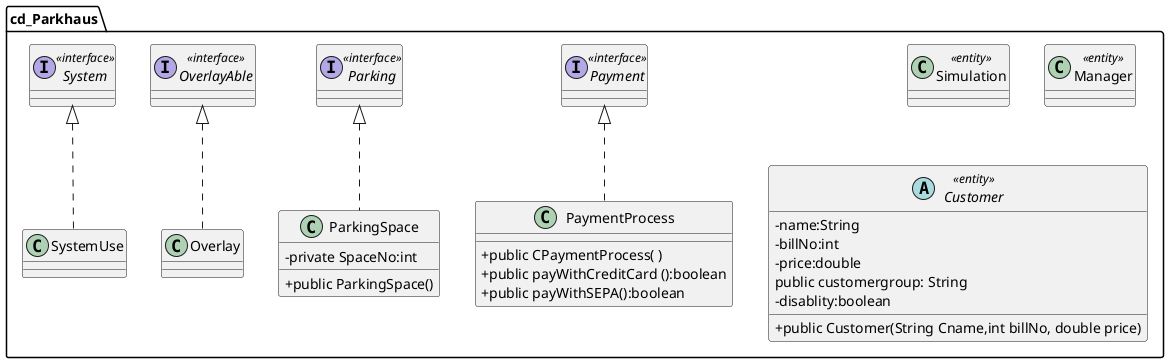 @startuml
skinparam classAttributeIconSize 0

package cd_Parkhaus {

    interface Payment {

    }


    interface Parking {

    }


    interface OverlayAble {

    }


    interface System {

    }


    class PaymentProcess {
        + public CPaymentProcess( )
          + public payWithCreditCard ():boolean
          + public payWithSEPA():boolean
    }


    class ParkingSpace  {

     -private SpaceNo:int
     +public ParkingSpace()

    }


    class Overlay {

    }


    class SystemUse {

    }


    class Simulation {

    }


    class Manager {

    }


    abstract class Customer {

         -name:String
               -billNo:int
               -price:double
               public customergroup: String
               -disablity:boolean


          +public Customer(String Cname,int billNo, double price)

    }


    Payment <<interface>>
    Parking <<interface>>
    OverlayAble <<interface>>
    System <<interface>>
    Payment <|.. PaymentProcess
    Parking <|.. ParkingSpace
    OverlayAble <|.. Overlay
    System <|.. SystemUse
    Simulation <<entity>>
    Manager <<entity>>
    Customer <<entity>>



}


 @enduml